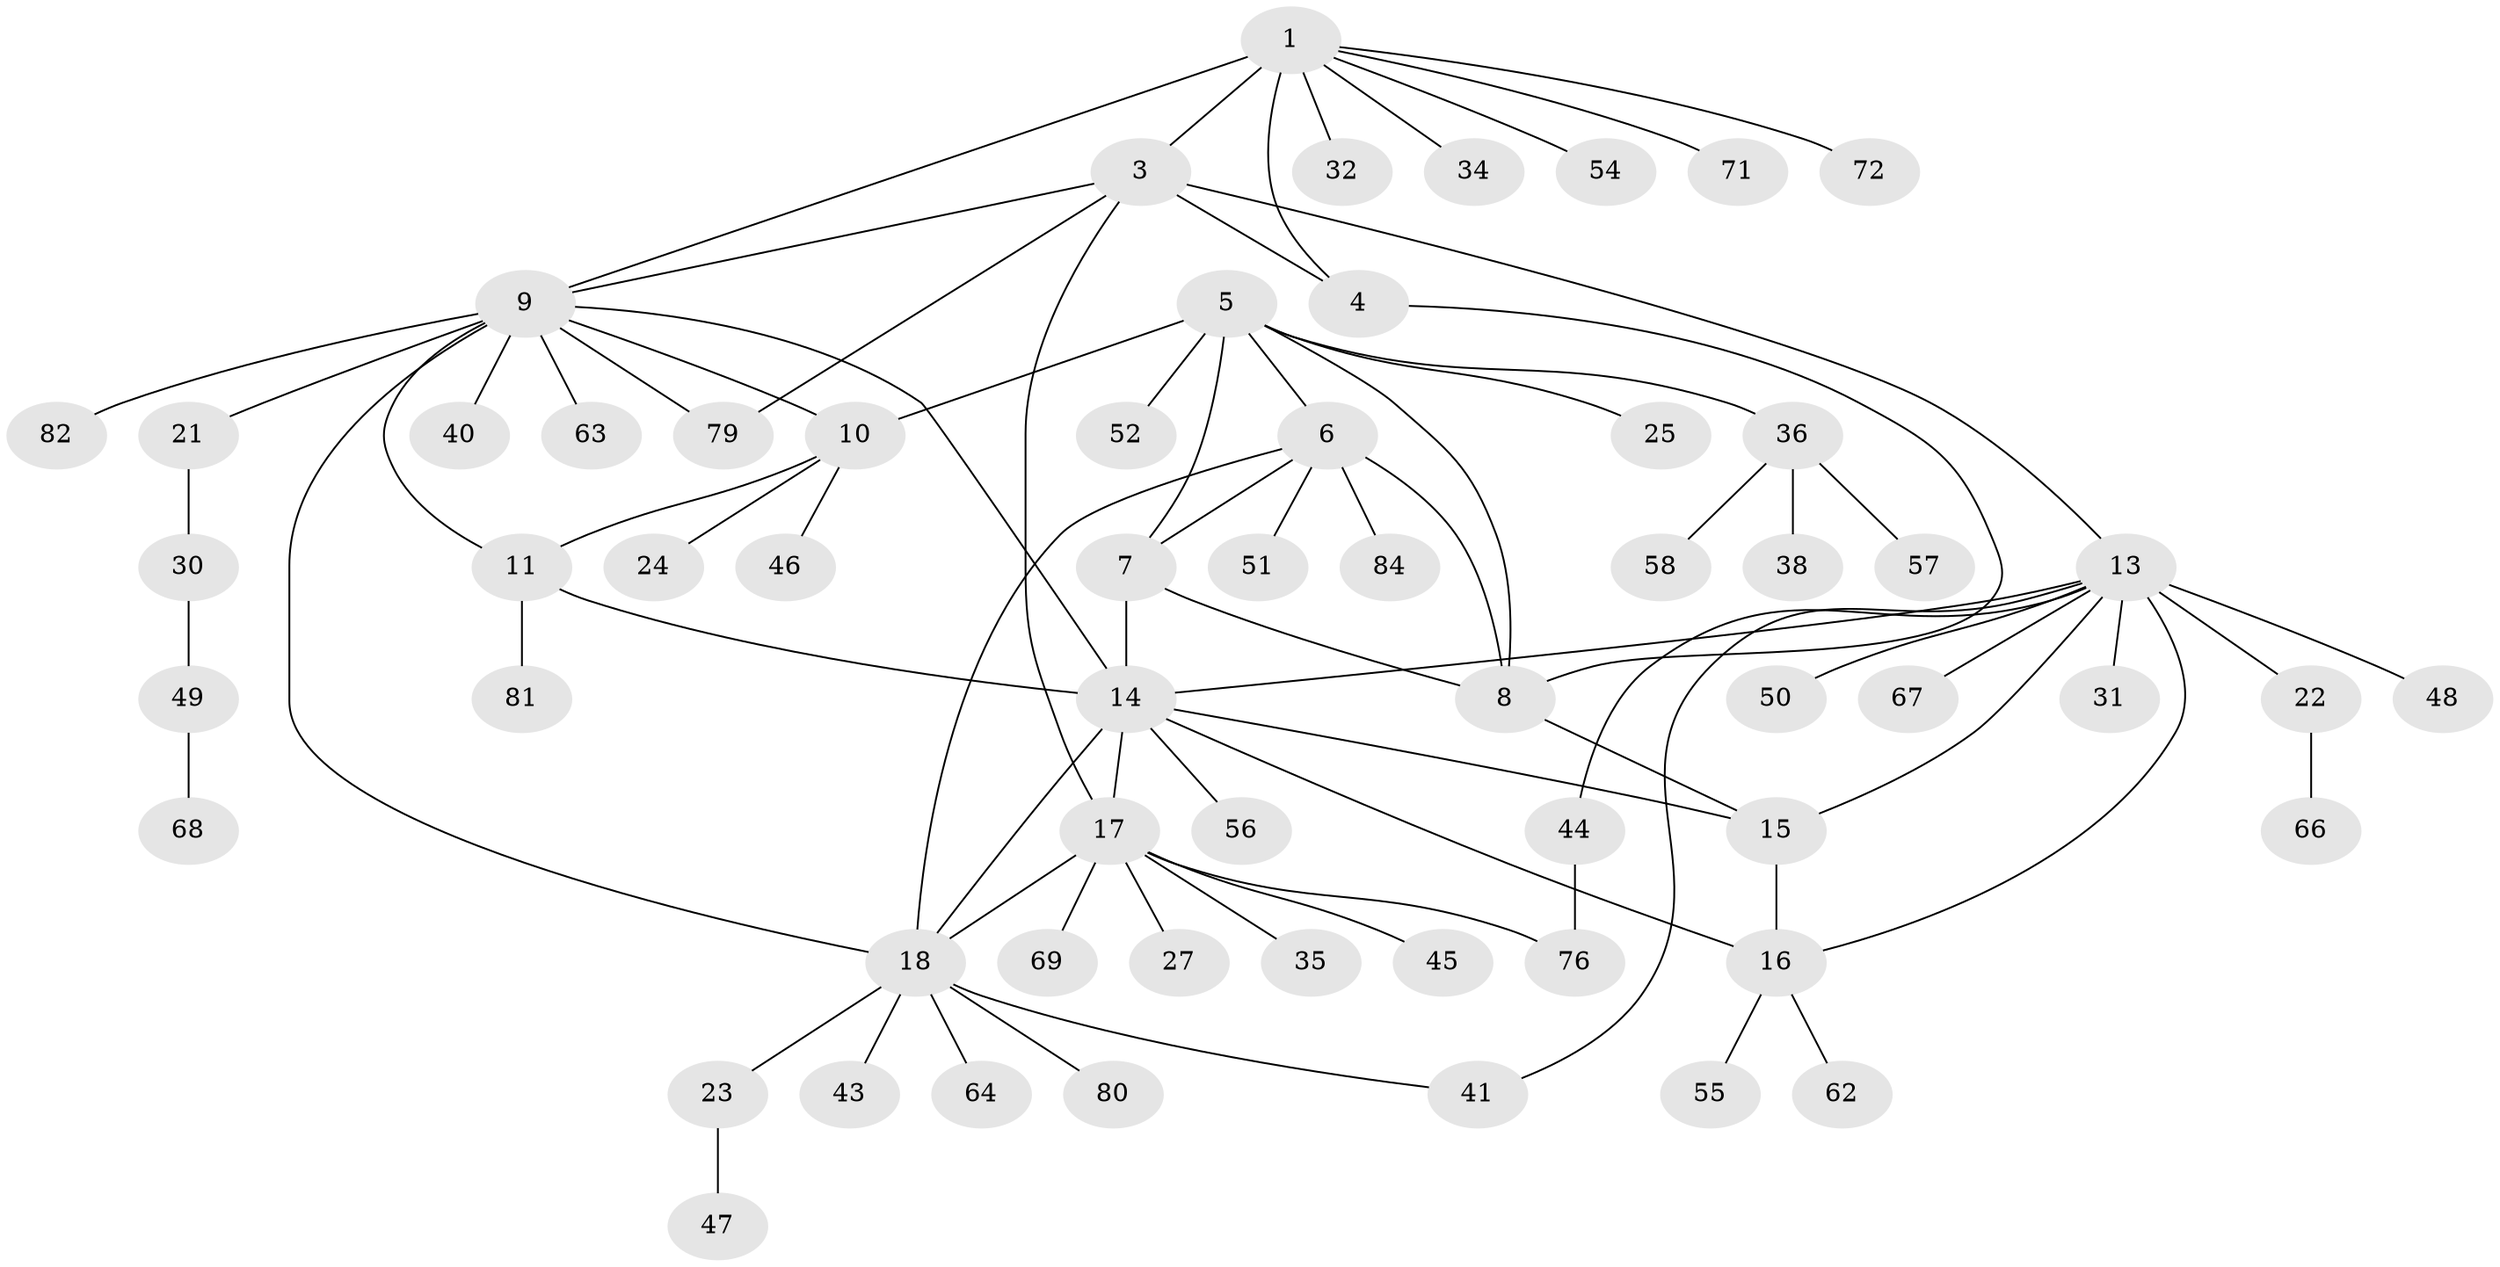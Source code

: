 // Generated by graph-tools (version 1.1) at 2025/52/02/27/25 19:52:14]
// undirected, 61 vertices, 81 edges
graph export_dot {
graph [start="1"]
  node [color=gray90,style=filled];
  1 [super="+2"];
  3 [super="+75"];
  4 [super="+29"];
  5 [super="+65"];
  6;
  7 [super="+53"];
  8 [super="+39"];
  9 [super="+37"];
  10 [super="+60"];
  11 [super="+12"];
  13 [super="+61"];
  14 [super="+20"];
  15;
  16 [super="+42"];
  17 [super="+28"];
  18 [super="+19"];
  21 [super="+26"];
  22;
  23 [super="+33"];
  24;
  25;
  27;
  30 [super="+73"];
  31;
  32;
  34;
  35;
  36 [super="+83"];
  38;
  40 [super="+77"];
  41;
  43;
  44 [super="+78"];
  45;
  46;
  47;
  48;
  49;
  50;
  51;
  52;
  54;
  55;
  56;
  57;
  58 [super="+59"];
  62;
  63;
  64;
  66 [super="+74"];
  67;
  68;
  69 [super="+70"];
  71;
  72;
  76;
  79;
  80;
  81;
  82;
  84;
  1 -- 3 [weight=2];
  1 -- 4 [weight=2];
  1 -- 34;
  1 -- 71;
  1 -- 72;
  1 -- 32;
  1 -- 54;
  1 -- 9;
  3 -- 4;
  3 -- 13;
  3 -- 17;
  3 -- 9;
  3 -- 79;
  4 -- 8;
  5 -- 6;
  5 -- 7;
  5 -- 8;
  5 -- 10;
  5 -- 25;
  5 -- 36;
  5 -- 52;
  6 -- 7;
  6 -- 8;
  6 -- 18;
  6 -- 51;
  6 -- 84;
  7 -- 8;
  7 -- 14;
  8 -- 15;
  9 -- 10;
  9 -- 11 [weight=2];
  9 -- 21;
  9 -- 40;
  9 -- 82;
  9 -- 63;
  9 -- 14;
  9 -- 79;
  9 -- 18;
  10 -- 11 [weight=2];
  10 -- 24;
  10 -- 46;
  11 -- 14;
  11 -- 81;
  13 -- 14;
  13 -- 15;
  13 -- 16;
  13 -- 22;
  13 -- 31;
  13 -- 41;
  13 -- 44;
  13 -- 48;
  13 -- 50;
  13 -- 67;
  14 -- 15;
  14 -- 16;
  14 -- 56;
  14 -- 17;
  14 -- 18 [weight=2];
  15 -- 16;
  16 -- 55;
  16 -- 62;
  17 -- 18 [weight=2];
  17 -- 27;
  17 -- 35;
  17 -- 45;
  17 -- 76;
  17 -- 69;
  18 -- 41;
  18 -- 64;
  18 -- 43;
  18 -- 80;
  18 -- 23;
  21 -- 30;
  22 -- 66;
  23 -- 47;
  30 -- 49;
  36 -- 38;
  36 -- 57;
  36 -- 58;
  44 -- 76;
  49 -- 68;
}
